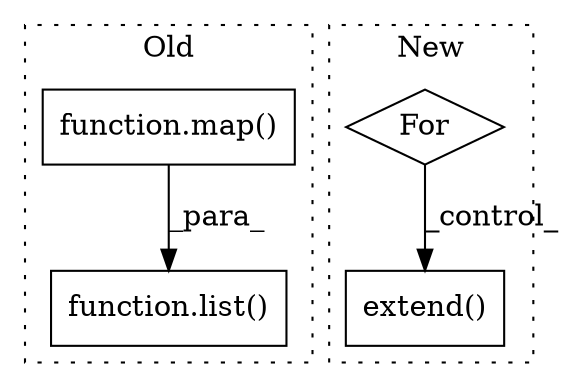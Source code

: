 digraph G {
subgraph cluster0 {
1 [label="function.map()" a="75" s="3209,3251" l="4,1" shape="box"];
4 [label="function.list()" a="75" s="3204,3252" l="5,1" shape="box"];
label = "Old";
style="dotted";
}
subgraph cluster1 {
2 [label="extend()" a="75" s="3810,3866" l="14,1" shape="box"];
3 [label="For" a="107" s="3710,3734" l="4,18" shape="diamond"];
label = "New";
style="dotted";
}
1 -> 4 [label="_para_"];
3 -> 2 [label="_control_"];
}